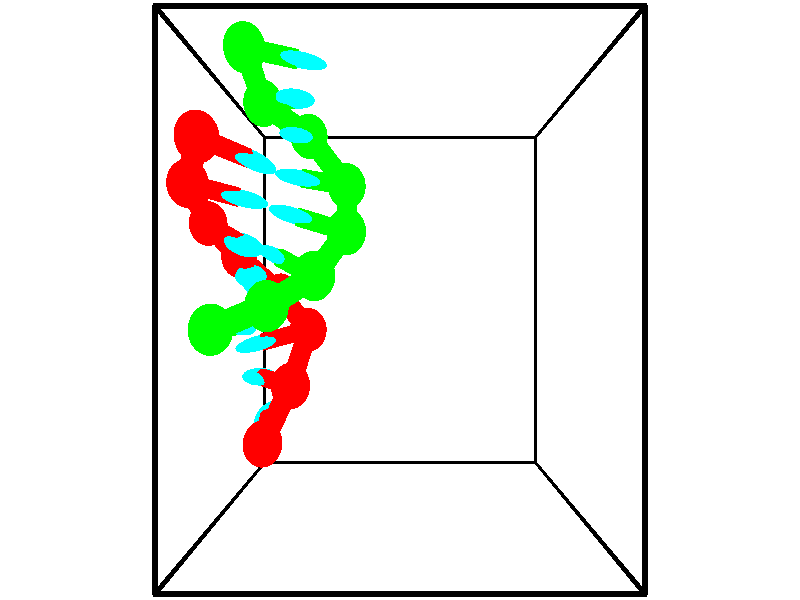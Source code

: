 // switches for output
#declare DRAW_BASES = 1; // possible values are 0, 1; only relevant for DNA ribbons
#declare DRAW_BASES_TYPE = 3; // possible values are 1, 2, 3; only relevant for DNA ribbons
#declare DRAW_FOG = 0; // set to 1 to enable fog

#include "colors.inc"

#include "transforms.inc"
background { rgb <1, 1, 1>}

#default {
   normal{
       ripples 0.25
       frequency 0.20
       turbulence 0.2
       lambda 5
   }
	finish {
		phong 0.1
		phong_size 40.
	}
}

// original window dimensions: 1024x640


// camera settings

camera {
	sky <-0, 1, 0>
	up <-0, 1, 0>
	right 1.6 * <1, 0, 0>
	location <2.5, 2.5, 11.1562>
	look_at <2.5, 2.5, 2.5>
	direction <0, 0, -8.6562>
	angle 67.0682
}


# declare cpy_camera_pos = <2.5, 2.5, 11.1562>;
# if (DRAW_FOG = 1)
fog {
	fog_type 2
	up vnormalize(cpy_camera_pos)
	color rgbt<1,1,1,0.3>
	distance 1e-5
	fog_alt 3e-3
	fog_offset 4
}
# end


// LIGHTS

# declare lum = 6;
global_settings {
	ambient_light rgb lum * <0.05, 0.05, 0.05>
	max_trace_level 15
}# declare cpy_direct_light_amount = 0.25;
light_source
{	1000 * <-1, -1, 1>,
	rgb lum * cpy_direct_light_amount
	parallel
}

light_source
{	1000 * <1, 1, -1>,
	rgb lum * cpy_direct_light_amount
	parallel
}

// strand 0

// nucleotide -1

// particle -1
sphere {
	<0.724430, 0.951091, 3.353385> 0.250000
	pigment { color rgbt <1,0,0,0> }
	no_shadow
}
cylinder {
	<0.675409, 1.068130, 2.974045>,  <0.645997, 1.138354, 2.746441>, 0.100000
	pigment { color rgbt <1,0,0,0> }
	no_shadow
}
cylinder {
	<0.675409, 1.068130, 2.974045>,  <0.724430, 0.951091, 3.353385>, 0.100000
	pigment { color rgbt <1,0,0,0> }
	no_shadow
}

// particle -1
sphere {
	<0.675409, 1.068130, 2.974045> 0.100000
	pigment { color rgbt <1,0,0,0> }
	no_shadow
}
sphere {
	0, 1
	scale<0.080000,0.200000,0.300000>
	matrix <-0.403745, 0.858211, 0.316961,
		0.906626, 0.421736, 0.012961,
		-0.122551, 0.292598, -0.948350,
		0.638644, 1.155910, 2.689540>
	pigment { color rgbt <0,1,1,0> }
	no_shadow
}
cylinder {
	<1.078134, 1.569132, 3.312018>,  <0.724430, 0.951091, 3.353385>, 0.130000
	pigment { color rgbt <1,0,0,0> }
	no_shadow
}

// nucleotide -1

// particle -1
sphere {
	<1.078134, 1.569132, 3.312018> 0.250000
	pigment { color rgbt <1,0,0,0> }
	no_shadow
}
cylinder {
	<0.785612, 1.598469, 3.040779>,  <0.610099, 1.616071, 2.878036>, 0.100000
	pigment { color rgbt <1,0,0,0> }
	no_shadow
}
cylinder {
	<0.785612, 1.598469, 3.040779>,  <1.078134, 1.569132, 3.312018>, 0.100000
	pigment { color rgbt <1,0,0,0> }
	no_shadow
}

// particle -1
sphere {
	<0.785612, 1.598469, 3.040779> 0.100000
	pigment { color rgbt <1,0,0,0> }
	no_shadow
}
sphere {
	0, 1
	scale<0.080000,0.200000,0.300000>
	matrix <-0.061454, 0.983072, 0.172603,
		0.679277, 0.167898, -0.714418,
		-0.731305, 0.073341, -0.678096,
		0.566221, 1.620471, 2.837350>
	pigment { color rgbt <0,1,1,0> }
	no_shadow
}
cylinder {
	<1.239195, 2.157367, 2.855449>,  <1.078134, 1.569132, 3.312018>, 0.130000
	pigment { color rgbt <1,0,0,0> }
	no_shadow
}

// nucleotide -1

// particle -1
sphere {
	<1.239195, 2.157367, 2.855449> 0.250000
	pigment { color rgbt <1,0,0,0> }
	no_shadow
}
cylinder {
	<0.850727, 2.072224, 2.898384>,  <0.617646, 2.021138, 2.924145>, 0.100000
	pigment { color rgbt <1,0,0,0> }
	no_shadow
}
cylinder {
	<0.850727, 2.072224, 2.898384>,  <1.239195, 2.157367, 2.855449>, 0.100000
	pigment { color rgbt <1,0,0,0> }
	no_shadow
}

// particle -1
sphere {
	<0.850727, 2.072224, 2.898384> 0.100000
	pigment { color rgbt <1,0,0,0> }
	no_shadow
}
sphere {
	0, 1
	scale<0.080000,0.200000,0.300000>
	matrix <-0.194639, 0.967981, 0.158521,
		-0.137643, 0.133058, -0.981504,
		-0.971169, -0.212859, 0.107338,
		0.559376, 2.008366, 2.930585>
	pigment { color rgbt <0,1,1,0> }
	no_shadow
}
cylinder {
	<0.771051, 2.570960, 2.386835>,  <1.239195, 2.157367, 2.855449>, 0.130000
	pigment { color rgbt <1,0,0,0> }
	no_shadow
}

// nucleotide -1

// particle -1
sphere {
	<0.771051, 2.570960, 2.386835> 0.250000
	pigment { color rgbt <1,0,0,0> }
	no_shadow
}
cylinder {
	<0.627697, 2.461315, 2.743805>,  <0.541685, 2.395529, 2.957987>, 0.100000
	pigment { color rgbt <1,0,0,0> }
	no_shadow
}
cylinder {
	<0.627697, 2.461315, 2.743805>,  <0.771051, 2.570960, 2.386835>, 0.100000
	pigment { color rgbt <1,0,0,0> }
	no_shadow
}

// particle -1
sphere {
	<0.627697, 2.461315, 2.743805> 0.100000
	pigment { color rgbt <1,0,0,0> }
	no_shadow
}
sphere {
	0, 1
	scale<0.080000,0.200000,0.300000>
	matrix <0.000468, 0.955871, 0.293786,
		-0.933574, 0.105706, -0.342442,
		-0.358385, -0.274111, 0.892425,
		0.520181, 2.379082, 3.011533>
	pigment { color rgbt <0,1,1,0> }
	no_shadow
}
cylinder {
	<0.196625, 3.014388, 2.496155>,  <0.771051, 2.570960, 2.386835>, 0.130000
	pigment { color rgbt <1,0,0,0> }
	no_shadow
}

// nucleotide -1

// particle -1
sphere {
	<0.196625, 3.014388, 2.496155> 0.250000
	pigment { color rgbt <1,0,0,0> }
	no_shadow
}
cylinder {
	<0.372044, 2.872879, 2.826614>,  <0.477295, 2.787974, 3.024890>, 0.100000
	pigment { color rgbt <1,0,0,0> }
	no_shadow
}
cylinder {
	<0.372044, 2.872879, 2.826614>,  <0.196625, 3.014388, 2.496155>, 0.100000
	pigment { color rgbt <1,0,0,0> }
	no_shadow
}

// particle -1
sphere {
	<0.372044, 2.872879, 2.826614> 0.100000
	pigment { color rgbt <1,0,0,0> }
	no_shadow
}
sphere {
	0, 1
	scale<0.080000,0.200000,0.300000>
	matrix <-0.021012, 0.914975, 0.402962,
		-0.898463, -0.194077, 0.393826,
		0.438546, -0.353772, 0.826149,
		0.503608, 2.766747, 3.074459>
	pigment { color rgbt <0,1,1,0> }
	no_shadow
}
cylinder {
	<-0.094911, 3.361929, 2.985679>,  <0.196625, 3.014388, 2.496155>, 0.130000
	pigment { color rgbt <1,0,0,0> }
	no_shadow
}

// nucleotide -1

// particle -1
sphere {
	<-0.094911, 3.361929, 2.985679> 0.250000
	pigment { color rgbt <1,0,0,0> }
	no_shadow
}
cylinder {
	<0.226154, 3.212238, 3.171448>,  <0.418793, 3.122424, 3.282909>, 0.100000
	pigment { color rgbt <1,0,0,0> }
	no_shadow
}
cylinder {
	<0.226154, 3.212238, 3.171448>,  <-0.094911, 3.361929, 2.985679>, 0.100000
	pigment { color rgbt <1,0,0,0> }
	no_shadow
}

// particle -1
sphere {
	<0.226154, 3.212238, 3.171448> 0.100000
	pigment { color rgbt <1,0,0,0> }
	no_shadow
}
sphere {
	0, 1
	scale<0.080000,0.200000,0.300000>
	matrix <0.137991, 0.874056, 0.465817,
		-0.580251, -0.309808, 0.753211,
		0.802662, -0.374227, 0.464421,
		0.466953, 3.099970, 3.310774>
	pigment { color rgbt <0,1,1,0> }
	no_shadow
}
cylinder {
	<-0.124701, 3.699196, 3.689436>,  <-0.094911, 3.361929, 2.985679>, 0.130000
	pigment { color rgbt <1,0,0,0> }
	no_shadow
}

// nucleotide -1

// particle -1
sphere {
	<-0.124701, 3.699196, 3.689436> 0.250000
	pigment { color rgbt <1,0,0,0> }
	no_shadow
}
cylinder {
	<0.265295, 3.614754, 3.661636>,  <0.499292, 3.564088, 3.644956>, 0.100000
	pigment { color rgbt <1,0,0,0> }
	no_shadow
}
cylinder {
	<0.265295, 3.614754, 3.661636>,  <-0.124701, 3.699196, 3.689436>, 0.100000
	pigment { color rgbt <1,0,0,0> }
	no_shadow
}

// particle -1
sphere {
	<0.265295, 3.614754, 3.661636> 0.100000
	pigment { color rgbt <1,0,0,0> }
	no_shadow
}
sphere {
	0, 1
	scale<0.080000,0.200000,0.300000>
	matrix <0.222045, 0.938735, 0.263578,
		0.009599, -0.272418, 0.962131,
		0.974990, -0.211106, -0.069500,
		0.557792, 3.551422, 3.640786>
	pigment { color rgbt <0,1,1,0> }
	no_shadow
}
cylinder {
	<0.175815, 4.057370, 4.248352>,  <-0.124701, 3.699196, 3.689436>, 0.130000
	pigment { color rgbt <1,0,0,0> }
	no_shadow
}

// nucleotide -1

// particle -1
sphere {
	<0.175815, 4.057370, 4.248352> 0.250000
	pigment { color rgbt <1,0,0,0> }
	no_shadow
}
cylinder {
	<0.487068, 3.975452, 4.010841>,  <0.673820, 3.926302, 3.868335>, 0.100000
	pigment { color rgbt <1,0,0,0> }
	no_shadow
}
cylinder {
	<0.487068, 3.975452, 4.010841>,  <0.175815, 4.057370, 4.248352>, 0.100000
	pigment { color rgbt <1,0,0,0> }
	no_shadow
}

// particle -1
sphere {
	<0.487068, 3.975452, 4.010841> 0.100000
	pigment { color rgbt <1,0,0,0> }
	no_shadow
}
sphere {
	0, 1
	scale<0.080000,0.200000,0.300000>
	matrix <0.472401, 0.813840, 0.338380,
		0.413941, -0.543805, 0.730021,
		0.778132, -0.204794, -0.593776,
		0.720508, 3.914014, 3.832709>
	pigment { color rgbt <0,1,1,0> }
	no_shadow
}
// strand 1

// nucleotide -1

// particle -1
sphere {
	<0.619373, 5.042590, 3.858249> 0.250000
	pigment { color rgbt <0,1,0,0> }
	no_shadow
}
cylinder {
	<1.012207, 4.986397, 3.808014>,  <1.247908, 4.952681, 3.777873>, 0.100000
	pigment { color rgbt <0,1,0,0> }
	no_shadow
}
cylinder {
	<1.012207, 4.986397, 3.808014>,  <0.619373, 5.042590, 3.858249>, 0.100000
	pigment { color rgbt <0,1,0,0> }
	no_shadow
}

// particle -1
sphere {
	<1.012207, 4.986397, 3.808014> 0.100000
	pigment { color rgbt <0,1,0,0> }
	no_shadow
}
sphere {
	0, 1
	scale<0.080000,0.200000,0.300000>
	matrix <-0.163517, -0.966577, -0.197464,
		-0.093651, 0.214462, -0.972232,
		0.982085, -0.140484, -0.125589,
		1.306833, 4.944252, 3.770337>
	pigment { color rgbt <0,1,1,0> }
	no_shadow
}
cylinder {
	<0.706256, 4.645337, 3.255377>,  <0.619373, 5.042590, 3.858249>, 0.130000
	pigment { color rgbt <0,1,0,0> }
	no_shadow
}

// nucleotide -1

// particle -1
sphere {
	<0.706256, 4.645337, 3.255377> 0.250000
	pigment { color rgbt <0,1,0,0> }
	no_shadow
}
cylinder {
	<0.993481, 4.597527, 3.529633>,  <1.165815, 4.568841, 3.694186>, 0.100000
	pigment { color rgbt <0,1,0,0> }
	no_shadow
}
cylinder {
	<0.993481, 4.597527, 3.529633>,  <0.706256, 4.645337, 3.255377>, 0.100000
	pigment { color rgbt <0,1,0,0> }
	no_shadow
}

// particle -1
sphere {
	<0.993481, 4.597527, 3.529633> 0.100000
	pigment { color rgbt <0,1,0,0> }
	no_shadow
}
sphere {
	0, 1
	scale<0.080000,0.200000,0.300000>
	matrix <-0.168708, -0.985654, 0.004860,
		0.675223, -0.119163, -0.727925,
		0.718061, -0.119525, 0.685640,
		1.208899, 4.561669, 3.735324>
	pigment { color rgbt <0,1,1,0> }
	no_shadow
}
cylinder {
	<1.261504, 4.357758, 2.930602>,  <0.706256, 4.645337, 3.255377>, 0.130000
	pigment { color rgbt <0,1,0,0> }
	no_shadow
}

// nucleotide -1

// particle -1
sphere {
	<1.261504, 4.357758, 2.930602> 0.250000
	pigment { color rgbt <0,1,0,0> }
	no_shadow
}
cylinder {
	<1.228554, 4.276665, 3.320908>,  <1.208783, 4.228009, 3.555091>, 0.100000
	pigment { color rgbt <0,1,0,0> }
	no_shadow
}
cylinder {
	<1.228554, 4.276665, 3.320908>,  <1.261504, 4.357758, 2.930602>, 0.100000
	pigment { color rgbt <0,1,0,0> }
	no_shadow
}

// particle -1
sphere {
	<1.228554, 4.276665, 3.320908> 0.100000
	pigment { color rgbt <0,1,0,0> }
	no_shadow
}
sphere {
	0, 1
	scale<0.080000,0.200000,0.300000>
	matrix <-0.130898, -0.968408, -0.212255,
		0.987968, -0.145210, 0.053237,
		-0.082376, -0.202733, 0.975763,
		1.203841, 4.215845, 3.613636>
	pigment { color rgbt <0,1,1,0> }
	no_shadow
}
cylinder {
	<1.792499, 3.762824, 3.129757>,  <1.261504, 4.357758, 2.930602>, 0.130000
	pigment { color rgbt <0,1,0,0> }
	no_shadow
}

// nucleotide -1

// particle -1
sphere {
	<1.792499, 3.762824, 3.129757> 0.250000
	pigment { color rgbt <0,1,0,0> }
	no_shadow
}
cylinder {
	<1.461239, 3.778305, 3.353424>,  <1.262483, 3.787594, 3.487624>, 0.100000
	pigment { color rgbt <0,1,0,0> }
	no_shadow
}
cylinder {
	<1.461239, 3.778305, 3.353424>,  <1.792499, 3.762824, 3.129757>, 0.100000
	pigment { color rgbt <0,1,0,0> }
	no_shadow
}

// particle -1
sphere {
	<1.461239, 3.778305, 3.353424> 0.100000
	pigment { color rgbt <0,1,0,0> }
	no_shadow
}
sphere {
	0, 1
	scale<0.080000,0.200000,0.300000>
	matrix <-0.198385, -0.953276, -0.227835,
		0.524223, -0.299612, 0.797134,
		-0.828151, 0.038703, 0.559168,
		1.212794, 3.789916, 3.521174>
	pigment { color rgbt <0,1,1,0> }
	no_shadow
}
cylinder {
	<1.816758, 3.225923, 3.461117>,  <1.792499, 3.762824, 3.129757>, 0.130000
	pigment { color rgbt <0,1,0,0> }
	no_shadow
}

// nucleotide -1

// particle -1
sphere {
	<1.816758, 3.225923, 3.461117> 0.250000
	pigment { color rgbt <0,1,0,0> }
	no_shadow
}
cylinder {
	<1.430790, 3.319427, 3.508926>,  <1.199209, 3.375530, 3.537612>, 0.100000
	pigment { color rgbt <0,1,0,0> }
	no_shadow
}
cylinder {
	<1.430790, 3.319427, 3.508926>,  <1.816758, 3.225923, 3.461117>, 0.100000
	pigment { color rgbt <0,1,0,0> }
	no_shadow
}

// particle -1
sphere {
	<1.430790, 3.319427, 3.508926> 0.100000
	pigment { color rgbt <0,1,0,0> }
	no_shadow
}
sphere {
	0, 1
	scale<0.080000,0.200000,0.300000>
	matrix <-0.225414, -0.971028, 0.079335,
		0.134605, 0.049609, 0.989657,
		-0.964919, 0.233761, 0.119523,
		1.141314, 3.389556, 3.544783>
	pigment { color rgbt <0,1,1,0> }
	no_shadow
}
cylinder {
	<1.477143, 2.738929, 3.967898>,  <1.816758, 3.225923, 3.461117>, 0.130000
	pigment { color rgbt <0,1,0,0> }
	no_shadow
}

// nucleotide -1

// particle -1
sphere {
	<1.477143, 2.738929, 3.967898> 0.250000
	pigment { color rgbt <0,1,0,0> }
	no_shadow
}
cylinder {
	<1.174217, 2.864441, 3.738808>,  <0.992462, 2.939748, 3.601353>, 0.100000
	pigment { color rgbt <0,1,0,0> }
	no_shadow
}
cylinder {
	<1.174217, 2.864441, 3.738808>,  <1.477143, 2.738929, 3.967898>, 0.100000
	pigment { color rgbt <0,1,0,0> }
	no_shadow
}

// particle -1
sphere {
	<1.174217, 2.864441, 3.738808> 0.100000
	pigment { color rgbt <0,1,0,0> }
	no_shadow
}
sphere {
	0, 1
	scale<0.080000,0.200000,0.300000>
	matrix <-0.377549, -0.925955, -0.008071,
		-0.532851, 0.210120, 0.819706,
		-0.757315, 0.313780, -0.572727,
		0.947023, 2.958575, 3.566990>
	pigment { color rgbt <0,1,1,0> }
	no_shadow
}
cylinder {
	<0.967226, 2.441631, 4.216840>,  <1.477143, 2.738929, 3.967898>, 0.130000
	pigment { color rgbt <0,1,0,0> }
	no_shadow
}

// nucleotide -1

// particle -1
sphere {
	<0.967226, 2.441631, 4.216840> 0.250000
	pigment { color rgbt <0,1,0,0> }
	no_shadow
}
cylinder {
	<0.827484, 2.535469, 3.853981>,  <0.743639, 2.591772, 3.636266>, 0.100000
	pigment { color rgbt <0,1,0,0> }
	no_shadow
}
cylinder {
	<0.827484, 2.535469, 3.853981>,  <0.967226, 2.441631, 4.216840>, 0.100000
	pigment { color rgbt <0,1,0,0> }
	no_shadow
}

// particle -1
sphere {
	<0.827484, 2.535469, 3.853981> 0.100000
	pigment { color rgbt <0,1,0,0> }
	no_shadow
}
sphere {
	0, 1
	scale<0.080000,0.200000,0.300000>
	matrix <-0.385547, -0.918384, -0.089021,
		-0.853994, 0.318648, 0.411288,
		-0.349354, 0.234595, -0.907148,
		0.722678, 2.605848, 3.581837>
	pigment { color rgbt <0,1,1,0> }
	no_shadow
}
cylinder {
	<0.327157, 2.216009, 4.227776>,  <0.967226, 2.441631, 4.216840>, 0.130000
	pigment { color rgbt <0,1,0,0> }
	no_shadow
}

// nucleotide -1

// particle -1
sphere {
	<0.327157, 2.216009, 4.227776> 0.250000
	pigment { color rgbt <0,1,0,0> }
	no_shadow
}
cylinder {
	<0.405376, 2.226265, 3.835632>,  <0.452308, 2.232419, 3.600346>, 0.100000
	pigment { color rgbt <0,1,0,0> }
	no_shadow
}
cylinder {
	<0.405376, 2.226265, 3.835632>,  <0.327157, 2.216009, 4.227776>, 0.100000
	pigment { color rgbt <0,1,0,0> }
	no_shadow
}

// particle -1
sphere {
	<0.405376, 2.226265, 3.835632> 0.100000
	pigment { color rgbt <0,1,0,0> }
	no_shadow
}
sphere {
	0, 1
	scale<0.080000,0.200000,0.300000>
	matrix <-0.349405, -0.932237, -0.094076,
		-0.916339, 0.360939, -0.173338,
		0.195548, 0.025641, -0.980359,
		0.464041, 2.233957, 3.541525>
	pigment { color rgbt <0,1,1,0> }
	no_shadow
}
// box output
cylinder {
	<0.000000, 0.000000, 0.000000>,  <5.000000, 0.000000, 0.000000>, 0.025000
	pigment { color rgbt <0,0,0,0> }
	no_shadow
}
cylinder {
	<0.000000, 0.000000, 0.000000>,  <0.000000, 5.000000, 0.000000>, 0.025000
	pigment { color rgbt <0,0,0,0> }
	no_shadow
}
cylinder {
	<0.000000, 0.000000, 0.000000>,  <0.000000, 0.000000, 5.000000>, 0.025000
	pigment { color rgbt <0,0,0,0> }
	no_shadow
}
cylinder {
	<5.000000, 5.000000, 5.000000>,  <0.000000, 5.000000, 5.000000>, 0.025000
	pigment { color rgbt <0,0,0,0> }
	no_shadow
}
cylinder {
	<5.000000, 5.000000, 5.000000>,  <5.000000, 0.000000, 5.000000>, 0.025000
	pigment { color rgbt <0,0,0,0> }
	no_shadow
}
cylinder {
	<5.000000, 5.000000, 5.000000>,  <5.000000, 5.000000, 0.000000>, 0.025000
	pigment { color rgbt <0,0,0,0> }
	no_shadow
}
cylinder {
	<0.000000, 0.000000, 5.000000>,  <0.000000, 5.000000, 5.000000>, 0.025000
	pigment { color rgbt <0,0,0,0> }
	no_shadow
}
cylinder {
	<0.000000, 0.000000, 5.000000>,  <5.000000, 0.000000, 5.000000>, 0.025000
	pigment { color rgbt <0,0,0,0> }
	no_shadow
}
cylinder {
	<5.000000, 5.000000, 0.000000>,  <0.000000, 5.000000, 0.000000>, 0.025000
	pigment { color rgbt <0,0,0,0> }
	no_shadow
}
cylinder {
	<5.000000, 5.000000, 0.000000>,  <5.000000, 0.000000, 0.000000>, 0.025000
	pigment { color rgbt <0,0,0,0> }
	no_shadow
}
cylinder {
	<5.000000, 0.000000, 5.000000>,  <5.000000, 0.000000, 0.000000>, 0.025000
	pigment { color rgbt <0,0,0,0> }
	no_shadow
}
cylinder {
	<0.000000, 5.000000, 0.000000>,  <0.000000, 5.000000, 5.000000>, 0.025000
	pigment { color rgbt <0,0,0,0> }
	no_shadow
}
// end of box output
